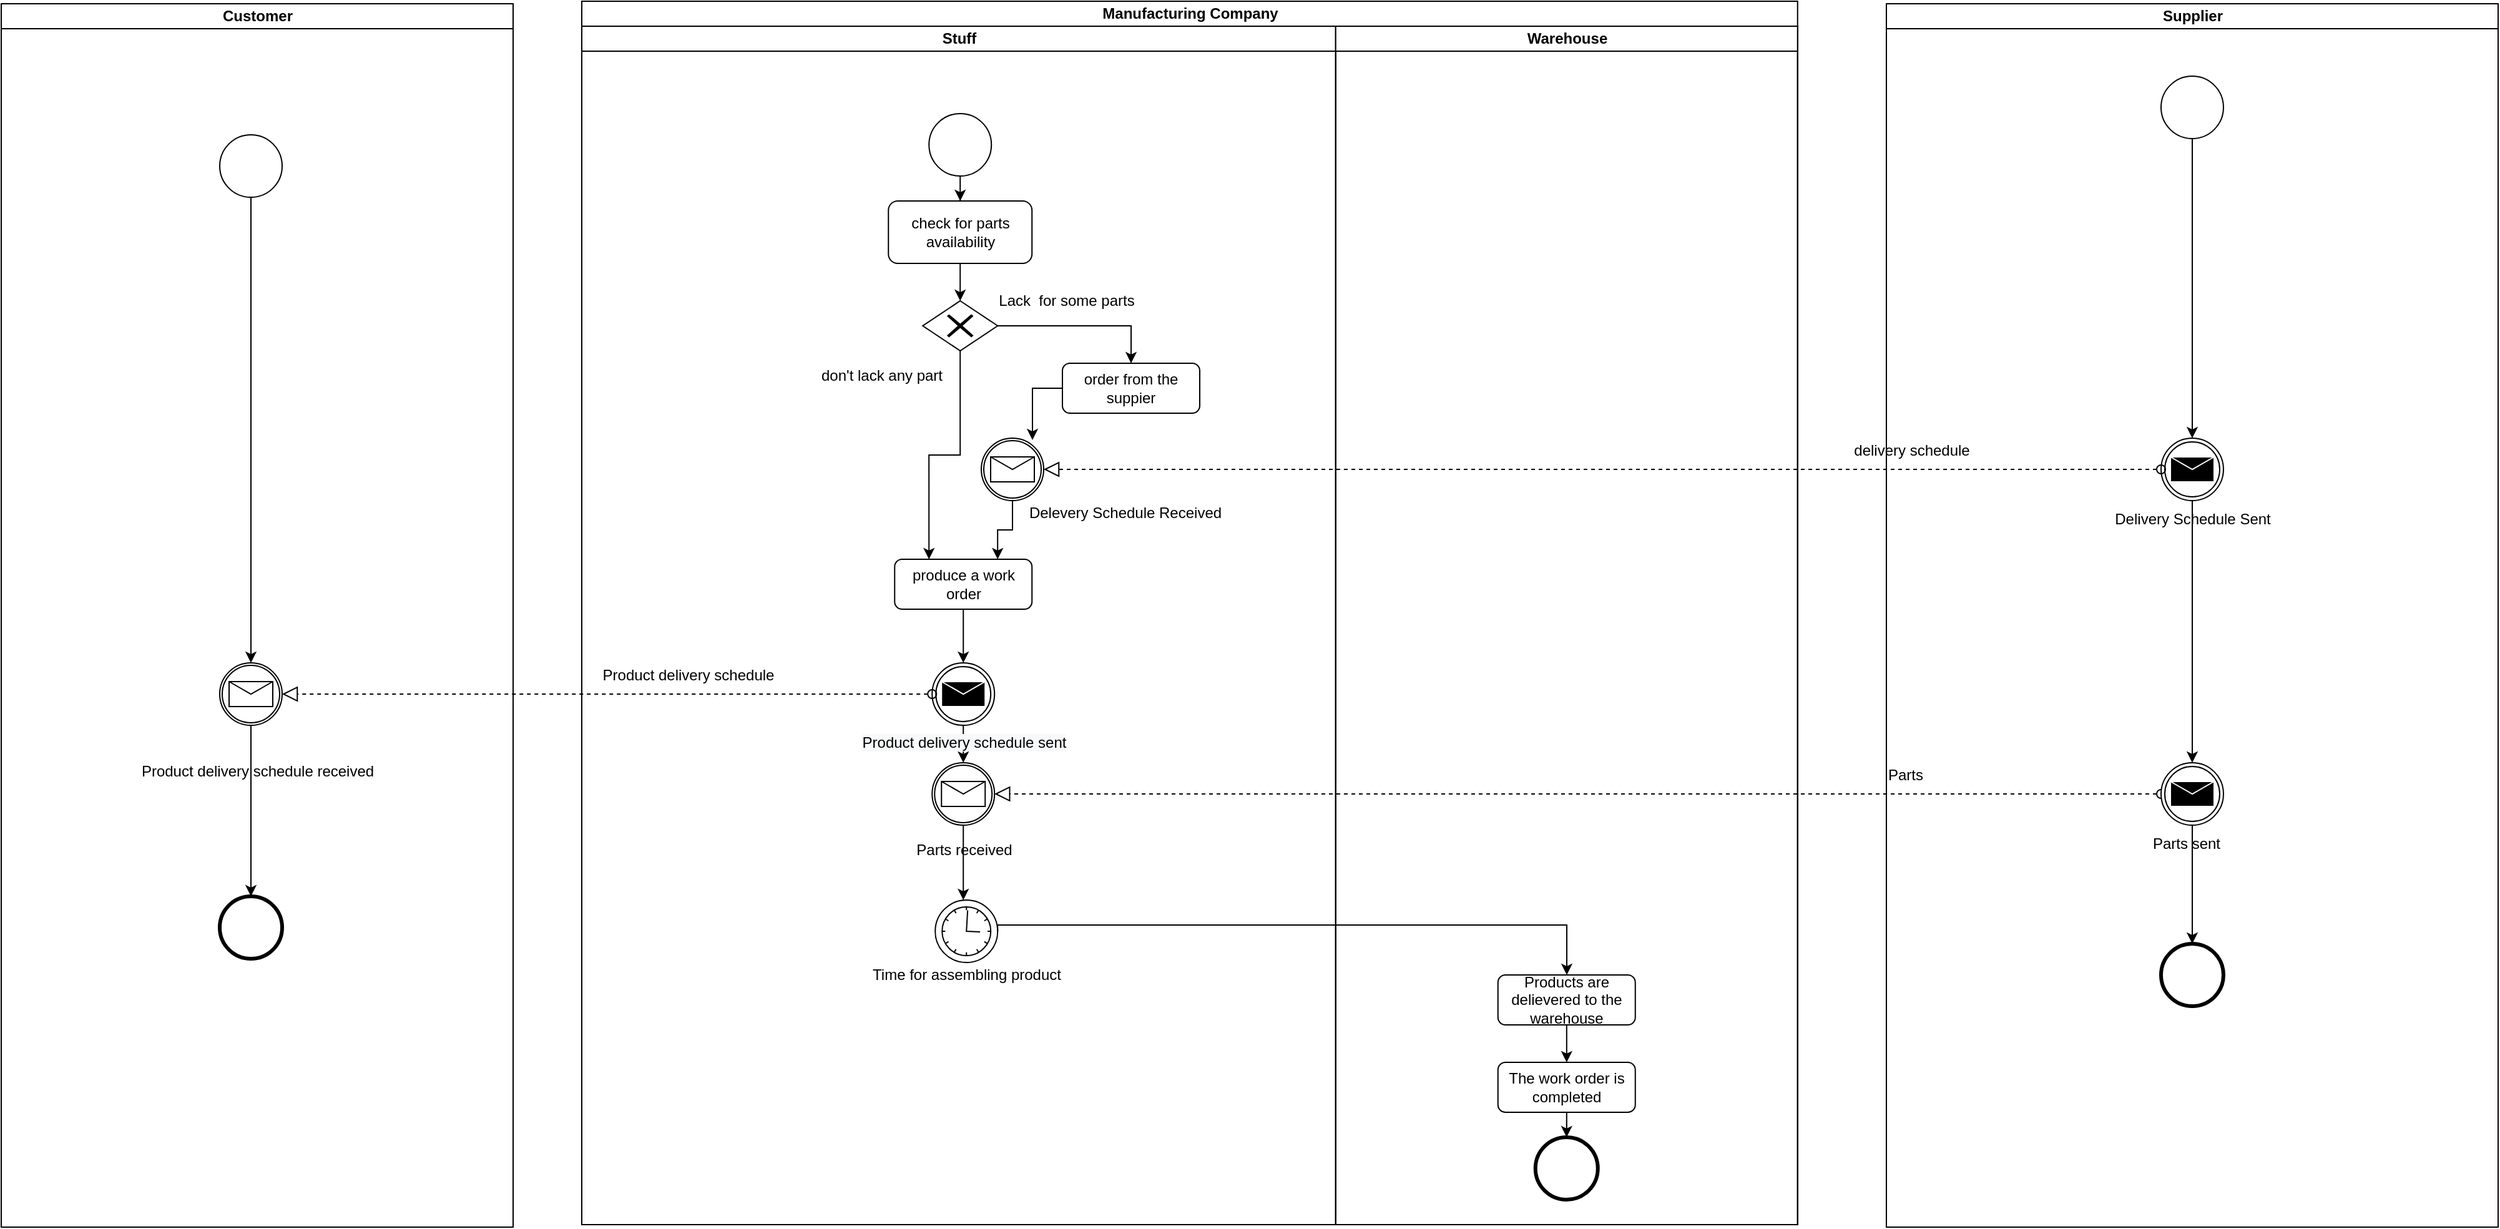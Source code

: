 <mxfile version="13.8.5" type="github">
  <diagram id="CeABuaRNACaWVLpUSR1B" name="Page-1">
    <mxGraphModel dx="4013" dy="2351" grid="1" gridSize="10" guides="1" tooltips="1" connect="1" arrows="1" fold="1" page="1" pageScale="1" pageWidth="1169" pageHeight="827" math="0" shadow="0">
      <root>
        <mxCell id="0" />
        <mxCell id="1" parent="0" />
        <mxCell id="9Wle55wn9ASXjGE3kVbj-83" value="Manufacturing Company" style="swimlane;html=1;childLayout=stackLayout;resizeParent=1;resizeParentMax=0;startSize=20;" parent="1" vertex="1">
          <mxGeometry x="400" y="-700" width="973.87" height="980" as="geometry" />
        </mxCell>
        <mxCell id="9Wle55wn9ASXjGE3kVbj-84" value="Stuff" style="swimlane;html=1;startSize=20;" parent="9Wle55wn9ASXjGE3kVbj-83" vertex="1">
          <mxGeometry y="20" width="603.87" height="960" as="geometry" />
        </mxCell>
        <mxCell id="9Wle55wn9ASXjGE3kVbj-87" value="" style="ellipse;whiteSpace=wrap;html=1;" parent="9Wle55wn9ASXjGE3kVbj-84" vertex="1">
          <mxGeometry x="278.12" y="70" width="50" height="50" as="geometry" />
        </mxCell>
        <mxCell id="9Wle55wn9ASXjGE3kVbj-88" value="check for parts availability" style="shape=ext;rounded=1;html=1;whiteSpace=wrap;" parent="9Wle55wn9ASXjGE3kVbj-84" vertex="1">
          <mxGeometry x="245.62" y="140" width="115" height="50" as="geometry" />
        </mxCell>
        <mxCell id="9Wle55wn9ASXjGE3kVbj-89" style="edgeStyle=orthogonalEdgeStyle;rounded=0;orthogonalLoop=1;jettySize=auto;html=1;entryX=0.5;entryY=0;entryDx=0;entryDy=0;" parent="9Wle55wn9ASXjGE3kVbj-84" source="9Wle55wn9ASXjGE3kVbj-87" target="9Wle55wn9ASXjGE3kVbj-88" edge="1">
          <mxGeometry relative="1" as="geometry" />
        </mxCell>
        <mxCell id="9Wle55wn9ASXjGE3kVbj-91" value="" style="shape=mxgraph.bpmn.shape;html=1;verticalLabelPosition=bottom;labelBackgroundColor=#ffffff;verticalAlign=top;align=center;perimeter=rhombusPerimeter;background=gateway;outlineConnect=0;outline=none;symbol=exclusiveGw;" parent="9Wle55wn9ASXjGE3kVbj-84" vertex="1">
          <mxGeometry x="273.12" y="220" width="60" height="40" as="geometry" />
        </mxCell>
        <mxCell id="9Wle55wn9ASXjGE3kVbj-92" style="edgeStyle=orthogonalEdgeStyle;rounded=0;orthogonalLoop=1;jettySize=auto;html=1;" parent="9Wle55wn9ASXjGE3kVbj-84" source="9Wle55wn9ASXjGE3kVbj-88" target="9Wle55wn9ASXjGE3kVbj-91" edge="1">
          <mxGeometry relative="1" as="geometry" />
        </mxCell>
        <mxCell id="9Wle55wn9ASXjGE3kVbj-93" value="produce a work order" style="shape=ext;rounded=1;html=1;whiteSpace=wrap;" parent="9Wle55wn9ASXjGE3kVbj-84" vertex="1">
          <mxGeometry x="250.62" y="427" width="110" height="40" as="geometry" />
        </mxCell>
        <mxCell id="9Wle55wn9ASXjGE3kVbj-90" style="edgeStyle=orthogonalEdgeStyle;rounded=0;orthogonalLoop=1;jettySize=auto;html=1;entryX=0.25;entryY=0;entryDx=0;entryDy=0;" parent="9Wle55wn9ASXjGE3kVbj-84" source="9Wle55wn9ASXjGE3kVbj-91" target="9Wle55wn9ASXjGE3kVbj-93" edge="1">
          <mxGeometry relative="1" as="geometry" />
        </mxCell>
        <mxCell id="9Wle55wn9ASXjGE3kVbj-104" value="order from the suppier" style="shape=ext;rounded=1;html=1;whiteSpace=wrap;" parent="9Wle55wn9ASXjGE3kVbj-84" vertex="1">
          <mxGeometry x="385" y="270" width="110" height="40" as="geometry" />
        </mxCell>
        <mxCell id="9Wle55wn9ASXjGE3kVbj-105" style="edgeStyle=orthogonalEdgeStyle;rounded=0;orthogonalLoop=1;jettySize=auto;html=1;entryX=0.5;entryY=0;entryDx=0;entryDy=0;" parent="9Wle55wn9ASXjGE3kVbj-84" source="9Wle55wn9ASXjGE3kVbj-91" target="9Wle55wn9ASXjGE3kVbj-104" edge="1">
          <mxGeometry relative="1" as="geometry" />
        </mxCell>
        <mxCell id="9Wle55wn9ASXjGE3kVbj-106" value="Lack&amp;nbsp; for some parts" style="text;html=1;align=center;verticalAlign=middle;resizable=0;points=[];autosize=1;" parent="9Wle55wn9ASXjGE3kVbj-84" vertex="1">
          <mxGeometry x="328.12" y="210" width="120" height="20" as="geometry" />
        </mxCell>
        <mxCell id="9Wle55wn9ASXjGE3kVbj-107" value="don&#39;t lack any part" style="text;html=1;align=center;verticalAlign=middle;resizable=0;points=[];autosize=1;" parent="9Wle55wn9ASXjGE3kVbj-84" vertex="1">
          <mxGeometry x="185" y="270" width="110" height="20" as="geometry" />
        </mxCell>
        <mxCell id="9Wle55wn9ASXjGE3kVbj-123" value="Product delivery schedule" style="text;html=1;align=center;verticalAlign=middle;resizable=0;points=[];autosize=1;" parent="9Wle55wn9ASXjGE3kVbj-84" vertex="1">
          <mxGeometry x="10" y="510" width="150" height="20" as="geometry" />
        </mxCell>
        <mxCell id="_aZMvhkOhM3LjonHU1bp-8" style="edgeStyle=orthogonalEdgeStyle;rounded=0;orthogonalLoop=1;jettySize=auto;html=1;entryX=0.75;entryY=0;entryDx=0;entryDy=0;" edge="1" parent="9Wle55wn9ASXjGE3kVbj-84" source="_aZMvhkOhM3LjonHU1bp-6" target="9Wle55wn9ASXjGE3kVbj-93">
          <mxGeometry relative="1" as="geometry" />
        </mxCell>
        <mxCell id="_aZMvhkOhM3LjonHU1bp-6" value="" style="shape=mxgraph.bpmn.shape;html=1;verticalLabelPosition=bottom;labelBackgroundColor=#ffffff;verticalAlign=top;align=center;perimeter=ellipsePerimeter;outlineConnect=0;outline=catching;symbol=message;" vertex="1" parent="9Wle55wn9ASXjGE3kVbj-84">
          <mxGeometry x="320" y="330" width="50" height="50" as="geometry" />
        </mxCell>
        <mxCell id="_aZMvhkOhM3LjonHU1bp-7" style="edgeStyle=orthogonalEdgeStyle;rounded=0;orthogonalLoop=1;jettySize=auto;html=1;entryX=0.82;entryY=0.031;entryDx=0;entryDy=0;entryPerimeter=0;" edge="1" parent="9Wle55wn9ASXjGE3kVbj-84" source="9Wle55wn9ASXjGE3kVbj-104" target="_aZMvhkOhM3LjonHU1bp-6">
          <mxGeometry relative="1" as="geometry">
            <mxPoint x="785" y="-390" as="sourcePoint" />
            <mxPoint x="740.82" y="-251.76" as="targetPoint" />
          </mxGeometry>
        </mxCell>
        <mxCell id="_aZMvhkOhM3LjonHU1bp-11" value="Delevery Schedule Received" style="text;html=1;align=center;verticalAlign=middle;resizable=0;points=[];autosize=1;" vertex="1" parent="9Wle55wn9ASXjGE3kVbj-84">
          <mxGeometry x="350" y="380" width="170" height="20" as="geometry" />
        </mxCell>
        <mxCell id="_aZMvhkOhM3LjonHU1bp-17" style="edgeStyle=orthogonalEdgeStyle;rounded=0;orthogonalLoop=1;jettySize=auto;html=1;" edge="1" parent="9Wle55wn9ASXjGE3kVbj-84" source="_aZMvhkOhM3LjonHU1bp-15" target="_aZMvhkOhM3LjonHU1bp-28">
          <mxGeometry relative="1" as="geometry">
            <mxPoint x="305.6" y="590" as="targetPoint" />
          </mxGeometry>
        </mxCell>
        <mxCell id="_aZMvhkOhM3LjonHU1bp-15" value="&lt;span style=&quot;background-color: rgb(248 , 249 , 250)&quot;&gt;Product delivery schedule sent&lt;/span&gt;" style="shape=mxgraph.bpmn.shape;html=1;verticalLabelPosition=bottom;labelBackgroundColor=#ffffff;verticalAlign=top;align=center;perimeter=ellipsePerimeter;outlineConnect=0;outline=throwing;symbol=message;" vertex="1" parent="9Wle55wn9ASXjGE3kVbj-84">
          <mxGeometry x="280.62" y="510" width="50" height="50" as="geometry" />
        </mxCell>
        <mxCell id="_aZMvhkOhM3LjonHU1bp-16" value="" style="edgeStyle=orthogonalEdgeStyle;rounded=0;orthogonalLoop=1;jettySize=auto;html=1;" edge="1" parent="9Wle55wn9ASXjGE3kVbj-84" source="9Wle55wn9ASXjGE3kVbj-93" target="_aZMvhkOhM3LjonHU1bp-15">
          <mxGeometry relative="1" as="geometry">
            <mxPoint x="705.6" y="-213" as="sourcePoint" />
            <mxPoint x="705.6" y="-180" as="targetPoint" />
          </mxGeometry>
        </mxCell>
        <mxCell id="_aZMvhkOhM3LjonHU1bp-37" style="edgeStyle=orthogonalEdgeStyle;rounded=0;orthogonalLoop=1;jettySize=auto;html=1;" edge="1" parent="9Wle55wn9ASXjGE3kVbj-84" source="_aZMvhkOhM3LjonHU1bp-28">
          <mxGeometry relative="1" as="geometry">
            <mxPoint x="305.62" y="700" as="targetPoint" />
          </mxGeometry>
        </mxCell>
        <mxCell id="_aZMvhkOhM3LjonHU1bp-28" value="" style="shape=mxgraph.bpmn.shape;html=1;verticalLabelPosition=bottom;labelBackgroundColor=#ffffff;verticalAlign=top;align=center;perimeter=ellipsePerimeter;outlineConnect=0;outline=catching;symbol=message;" vertex="1" parent="9Wle55wn9ASXjGE3kVbj-84">
          <mxGeometry x="280.62" y="590" width="50" height="50" as="geometry" />
        </mxCell>
        <mxCell id="_aZMvhkOhM3LjonHU1bp-38" value="Parts received" style="text;html=1;align=center;verticalAlign=middle;resizable=0;points=[];autosize=1;" vertex="1" parent="9Wle55wn9ASXjGE3kVbj-84">
          <mxGeometry x="260.62" y="650" width="90" height="20" as="geometry" />
        </mxCell>
        <mxCell id="_aZMvhkOhM3LjonHU1bp-40" value="" style="shape=mxgraph.bpmn.shape;html=1;verticalLabelPosition=bottom;labelBackgroundColor=#ffffff;verticalAlign=top;align=center;perimeter=ellipsePerimeter;outlineConnect=0;outline=standard;symbol=timer;" vertex="1" parent="9Wle55wn9ASXjGE3kVbj-84">
          <mxGeometry x="283.12" y="700" width="50" height="50" as="geometry" />
        </mxCell>
        <mxCell id="_aZMvhkOhM3LjonHU1bp-41" value="Time for assembling product" style="text;html=1;align=center;verticalAlign=middle;resizable=0;points=[];autosize=1;" vertex="1" parent="9Wle55wn9ASXjGE3kVbj-84">
          <mxGeometry x="223.12" y="750" width="170" height="20" as="geometry" />
        </mxCell>
        <mxCell id="9Wle55wn9ASXjGE3kVbj-109" style="edgeStyle=orthogonalEdgeStyle;rounded=0;orthogonalLoop=1;jettySize=auto;html=1;exitX=1;exitY=0.5;exitDx=0;exitDy=0;" parent="9Wle55wn9ASXjGE3kVbj-83" source="_aZMvhkOhM3LjonHU1bp-40" target="9Wle55wn9ASXjGE3kVbj-108" edge="1">
          <mxGeometry relative="1" as="geometry">
            <mxPoint x="360.62" y="740" as="sourcePoint" />
            <Array as="points">
              <mxPoint x="333" y="740" />
              <mxPoint x="789" y="740" />
            </Array>
          </mxGeometry>
        </mxCell>
        <mxCell id="9Wle55wn9ASXjGE3kVbj-85" value="Warehouse" style="swimlane;html=1;startSize=20;" parent="9Wle55wn9ASXjGE3kVbj-83" vertex="1">
          <mxGeometry x="603.87" y="20" width="370" height="960" as="geometry" />
        </mxCell>
        <mxCell id="9Wle55wn9ASXjGE3kVbj-108" value="Products are delievered to the warehouse" style="shape=ext;rounded=1;html=1;whiteSpace=wrap;" parent="9Wle55wn9ASXjGE3kVbj-85" vertex="1">
          <mxGeometry x="130" y="760" width="110" height="40" as="geometry" />
        </mxCell>
        <mxCell id="9Wle55wn9ASXjGE3kVbj-100" value="The work order is completed" style="shape=ext;rounded=1;html=1;whiteSpace=wrap;" parent="9Wle55wn9ASXjGE3kVbj-85" vertex="1">
          <mxGeometry x="130" y="830" width="110" height="40" as="geometry" />
        </mxCell>
        <mxCell id="9Wle55wn9ASXjGE3kVbj-101" value="" style="shape=mxgraph.bpmn.shape;html=1;verticalLabelPosition=bottom;labelBackgroundColor=#ffffff;verticalAlign=top;align=center;perimeter=ellipsePerimeter;outlineConnect=0;outline=end;symbol=general;" parent="9Wle55wn9ASXjGE3kVbj-85" vertex="1">
          <mxGeometry x="160" y="890" width="50" height="50" as="geometry" />
        </mxCell>
        <mxCell id="9Wle55wn9ASXjGE3kVbj-102" value="" style="edgeStyle=orthogonalEdgeStyle;rounded=0;orthogonalLoop=1;jettySize=auto;html=1;" parent="9Wle55wn9ASXjGE3kVbj-85" source="9Wle55wn9ASXjGE3kVbj-100" target="9Wle55wn9ASXjGE3kVbj-101" edge="1">
          <mxGeometry relative="1" as="geometry" />
        </mxCell>
        <mxCell id="9Wle55wn9ASXjGE3kVbj-110" style="edgeStyle=orthogonalEdgeStyle;rounded=0;orthogonalLoop=1;jettySize=auto;html=1;" parent="9Wle55wn9ASXjGE3kVbj-85" source="9Wle55wn9ASXjGE3kVbj-108" target="9Wle55wn9ASXjGE3kVbj-100" edge="1">
          <mxGeometry relative="1" as="geometry" />
        </mxCell>
        <mxCell id="9Wle55wn9ASXjGE3kVbj-116" value="delivery schedule" style="text;html=1;align=center;verticalAlign=middle;resizable=0;points=[];autosize=1;rotation=0;" parent="1" vertex="1">
          <mxGeometry x="1410" y="-350" width="110" height="20" as="geometry" />
        </mxCell>
        <mxCell id="GAgKo7nQUfbQ1LlvKCvg-1" value="" style="startArrow=oval;startFill=0;startSize=7;endArrow=block;endFill=0;endSize=10;dashed=1;html=1;entryX=1;entryY=0.5;entryDx=0;entryDy=0;exitX=0;exitY=0.5;exitDx=0;exitDy=0;" parent="1" target="_aZMvhkOhM3LjonHU1bp-28" edge="1" source="_aZMvhkOhM3LjonHU1bp-26">
          <mxGeometry width="100" relative="1" as="geometry">
            <mxPoint x="1540" y="-65" as="sourcePoint" />
            <mxPoint x="760.62" y="-65" as="targetPoint" />
          </mxGeometry>
        </mxCell>
        <mxCell id="_aZMvhkOhM3LjonHU1bp-2" value="Supplier" style="swimlane;html=1;horizontal=0;startSize=20;rotation=90;" vertex="1" parent="1">
          <mxGeometry x="1200" y="-453" width="980" height="490" as="geometry" />
        </mxCell>
        <mxCell id="_aZMvhkOhM3LjonHU1bp-45" style="edgeStyle=orthogonalEdgeStyle;rounded=0;orthogonalLoop=1;jettySize=auto;html=1;entryX=0.5;entryY=0;entryDx=0;entryDy=0;" edge="1" parent="_aZMvhkOhM3LjonHU1bp-2" source="_aZMvhkOhM3LjonHU1bp-4" target="_aZMvhkOhM3LjonHU1bp-5">
          <mxGeometry relative="1" as="geometry" />
        </mxCell>
        <mxCell id="_aZMvhkOhM3LjonHU1bp-4" value="" style="shape=mxgraph.bpmn.shape;html=1;verticalLabelPosition=bottom;labelBackgroundColor=#ffffff;verticalAlign=top;align=center;perimeter=ellipsePerimeter;outlineConnect=0;outline=standard;symbol=general;" vertex="1" parent="_aZMvhkOhM3LjonHU1bp-2">
          <mxGeometry x="465" y="-187" width="50" height="50" as="geometry" />
        </mxCell>
        <mxCell id="_aZMvhkOhM3LjonHU1bp-46" style="edgeStyle=orthogonalEdgeStyle;rounded=0;orthogonalLoop=1;jettySize=auto;html=1;" edge="1" parent="_aZMvhkOhM3LjonHU1bp-2" source="_aZMvhkOhM3LjonHU1bp-5" target="_aZMvhkOhM3LjonHU1bp-26">
          <mxGeometry relative="1" as="geometry" />
        </mxCell>
        <mxCell id="_aZMvhkOhM3LjonHU1bp-5" value="" style="shape=mxgraph.bpmn.shape;html=1;verticalLabelPosition=bottom;labelBackgroundColor=#ffffff;verticalAlign=top;align=center;perimeter=ellipsePerimeter;outlineConnect=0;outline=throwing;symbol=message;" vertex="1" parent="_aZMvhkOhM3LjonHU1bp-2">
          <mxGeometry x="465" y="103" width="50" height="50" as="geometry" />
        </mxCell>
        <mxCell id="_aZMvhkOhM3LjonHU1bp-12" value="Delivery Schedule Sent" style="text;html=1;align=center;verticalAlign=middle;resizable=0;points=[];autosize=1;" vertex="1" parent="_aZMvhkOhM3LjonHU1bp-2">
          <mxGeometry x="420" y="158" width="140" height="20" as="geometry" />
        </mxCell>
        <mxCell id="_aZMvhkOhM3LjonHU1bp-48" style="edgeStyle=orthogonalEdgeStyle;rounded=0;orthogonalLoop=1;jettySize=auto;html=1;entryX=0.5;entryY=0;entryDx=0;entryDy=0;" edge="1" parent="_aZMvhkOhM3LjonHU1bp-2" source="_aZMvhkOhM3LjonHU1bp-26" target="_aZMvhkOhM3LjonHU1bp-47">
          <mxGeometry relative="1" as="geometry" />
        </mxCell>
        <mxCell id="_aZMvhkOhM3LjonHU1bp-26" value="" style="shape=mxgraph.bpmn.shape;html=1;verticalLabelPosition=bottom;labelBackgroundColor=#ffffff;verticalAlign=top;align=center;perimeter=ellipsePerimeter;outlineConnect=0;outline=throwing;symbol=message;" vertex="1" parent="_aZMvhkOhM3LjonHU1bp-2">
          <mxGeometry x="465" y="363" width="50" height="50" as="geometry" />
        </mxCell>
        <mxCell id="_aZMvhkOhM3LjonHU1bp-27" value="Parts sent" style="text;html=1;align=center;verticalAlign=middle;resizable=0;points=[];autosize=1;" vertex="1" parent="_aZMvhkOhM3LjonHU1bp-2">
          <mxGeometry x="450" y="418" width="70" height="20" as="geometry" />
        </mxCell>
        <mxCell id="_aZMvhkOhM3LjonHU1bp-47" value="" style="shape=mxgraph.bpmn.shape;html=1;verticalLabelPosition=bottom;labelBackgroundColor=#ffffff;verticalAlign=top;align=center;perimeter=ellipsePerimeter;outlineConnect=0;outline=end;symbol=general;" vertex="1" parent="_aZMvhkOhM3LjonHU1bp-2">
          <mxGeometry x="465" y="508" width="50" height="50" as="geometry" />
        </mxCell>
        <mxCell id="_aZMvhkOhM3LjonHU1bp-9" value="" style="startArrow=oval;startFill=0;startSize=7;endArrow=block;endFill=0;endSize=10;dashed=1;html=1;exitX=0;exitY=0.5;exitDx=0;exitDy=0;entryX=1;entryY=0.5;entryDx=0;entryDy=0;" edge="1" parent="1" source="_aZMvhkOhM3LjonHU1bp-5" target="_aZMvhkOhM3LjonHU1bp-6">
          <mxGeometry width="100" relative="1" as="geometry">
            <mxPoint x="1080" y="-90" as="sourcePoint" />
            <mxPoint x="1180" y="-90" as="targetPoint" />
          </mxGeometry>
        </mxCell>
        <mxCell id="_aZMvhkOhM3LjonHU1bp-20" value="" style="startArrow=oval;startFill=0;startSize=7;endArrow=block;endFill=0;endSize=10;dashed=1;html=1;entryX=1;entryY=0.5;entryDx=0;entryDy=0;" edge="1" parent="1" source="_aZMvhkOhM3LjonHU1bp-15" target="_aZMvhkOhM3LjonHU1bp-23">
          <mxGeometry width="100" relative="1" as="geometry">
            <mxPoint x="730" y="-90" as="sourcePoint" />
            <mxPoint x="230" y="-145" as="targetPoint" />
          </mxGeometry>
        </mxCell>
        <mxCell id="_aZMvhkOhM3LjonHU1bp-22" value="Customer" style="swimlane;html=1;horizontal=0;startSize=20;rotation=90;" vertex="1" parent="1">
          <mxGeometry x="-350" y="-413" width="980" height="410" as="geometry">
            <mxRectangle x="305" y="-708" width="30" height="50" as="alternateBounds" />
          </mxGeometry>
        </mxCell>
        <mxCell id="_aZMvhkOhM3LjonHU1bp-44" style="edgeStyle=orthogonalEdgeStyle;rounded=0;orthogonalLoop=1;jettySize=auto;html=1;" edge="1" parent="_aZMvhkOhM3LjonHU1bp-22" source="_aZMvhkOhM3LjonHU1bp-23" target="_aZMvhkOhM3LjonHU1bp-43">
          <mxGeometry relative="1" as="geometry" />
        </mxCell>
        <mxCell id="_aZMvhkOhM3LjonHU1bp-23" value="" style="shape=mxgraph.bpmn.shape;html=1;verticalLabelPosition=bottom;labelBackgroundColor=#ffffff;verticalAlign=top;align=center;perimeter=ellipsePerimeter;outlineConnect=0;outline=catching;symbol=message;" vertex="1" parent="_aZMvhkOhM3LjonHU1bp-22">
          <mxGeometry x="460" y="243" width="50" height="50" as="geometry" />
        </mxCell>
        <mxCell id="_aZMvhkOhM3LjonHU1bp-21" value="Product delivery schedule received" style="text;html=1;align=center;verticalAlign=middle;resizable=0;points=[];autosize=1;" vertex="1" parent="_aZMvhkOhM3LjonHU1bp-22">
          <mxGeometry x="390" y="320" width="200" height="20" as="geometry" />
        </mxCell>
        <mxCell id="_aZMvhkOhM3LjonHU1bp-25" style="edgeStyle=orthogonalEdgeStyle;rounded=0;orthogonalLoop=1;jettySize=auto;html=1;" edge="1" parent="_aZMvhkOhM3LjonHU1bp-22" source="_aZMvhkOhM3LjonHU1bp-24" target="_aZMvhkOhM3LjonHU1bp-23">
          <mxGeometry relative="1" as="geometry" />
        </mxCell>
        <mxCell id="_aZMvhkOhM3LjonHU1bp-24" value="" style="shape=mxgraph.bpmn.shape;html=1;verticalLabelPosition=bottom;labelBackgroundColor=#ffffff;verticalAlign=top;align=center;perimeter=ellipsePerimeter;outlineConnect=0;outline=standard;symbol=general;" vertex="1" parent="_aZMvhkOhM3LjonHU1bp-22">
          <mxGeometry x="460" y="-180" width="50" height="50" as="geometry" />
        </mxCell>
        <mxCell id="_aZMvhkOhM3LjonHU1bp-43" value="" style="shape=mxgraph.bpmn.shape;html=1;verticalLabelPosition=bottom;labelBackgroundColor=#ffffff;verticalAlign=top;align=center;perimeter=ellipsePerimeter;outlineConnect=0;outline=end;symbol=general;" vertex="1" parent="_aZMvhkOhM3LjonHU1bp-22">
          <mxGeometry x="460" y="430" width="50" height="50" as="geometry" />
        </mxCell>
        <mxCell id="GAgKo7nQUfbQ1LlvKCvg-2" value="Parts" style="text;html=1;align=center;verticalAlign=middle;resizable=0;points=[];autosize=1;" parent="1" vertex="1">
          <mxGeometry x="1440" y="-90" width="40" height="20" as="geometry" />
        </mxCell>
      </root>
    </mxGraphModel>
  </diagram>
</mxfile>
